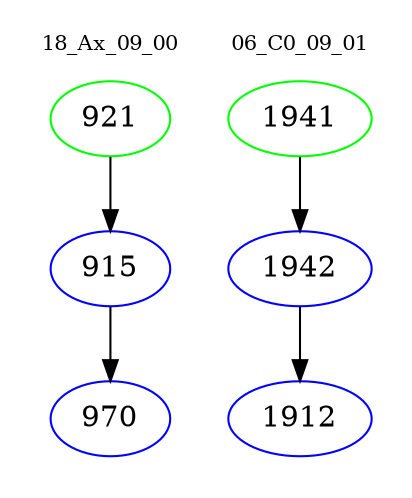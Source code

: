 digraph{
subgraph cluster_0 {
color = white
label = "18_Ax_09_00";
fontsize=10;
T0_921 [label="921", color="green"]
T0_921 -> T0_915 [color="black"]
T0_915 [label="915", color="blue"]
T0_915 -> T0_970 [color="black"]
T0_970 [label="970", color="blue"]
}
subgraph cluster_1 {
color = white
label = "06_C0_09_01";
fontsize=10;
T1_1941 [label="1941", color="green"]
T1_1941 -> T1_1942 [color="black"]
T1_1942 [label="1942", color="blue"]
T1_1942 -> T1_1912 [color="black"]
T1_1912 [label="1912", color="blue"]
}
}

